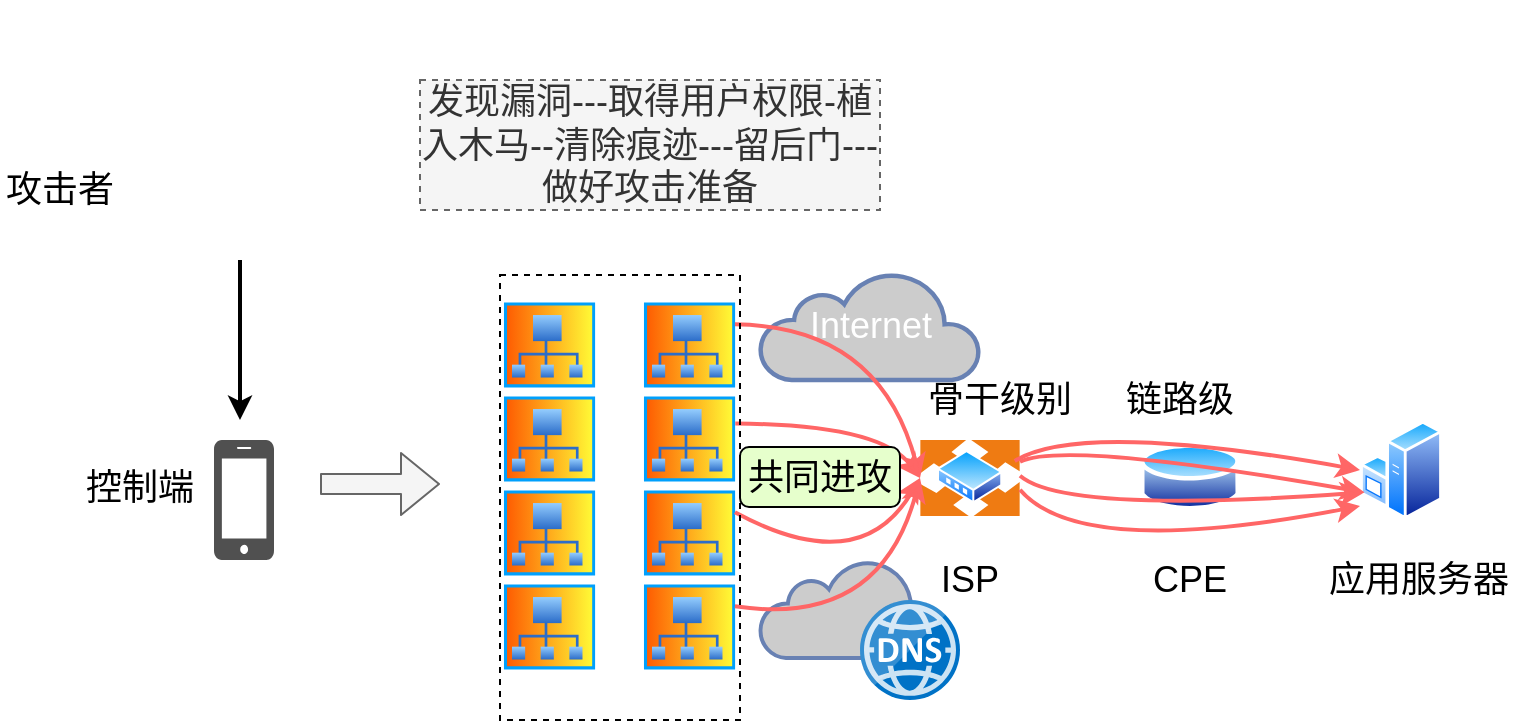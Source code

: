 <mxfile version="13.1.3" type="device"><diagram name="Page-1" id="822b0af5-4adb-64df-f703-e8dfc1f81529"><mxGraphModel dx="793" dy="441" grid="1" gridSize="10" guides="1" tooltips="1" connect="1" arrows="1" fold="1" page="1" pageScale="1" pageWidth="1100" pageHeight="850" background="#ffffff" math="0" shadow="0"><root><mxCell id="0"/><mxCell id="1" parent="0"/><mxCell id="JCqjInkHSpI2YFcrKYXb-1" value="" style="shape=image;html=1;verticalAlign=top;verticalLabelPosition=bottom;labelBackgroundColor=#ffffff;imageAspect=0;aspect=fixed;image=https://cdn1.iconfinder.com/data/icons/software-engineering-and-video-gaming/512/482_brain_hack_hacking_key_mind_Data_Science_Fabrication_Lab-128.png" vertex="1" parent="1"><mxGeometry x="80" y="30" width="128" height="128" as="geometry"/></mxCell><mxCell id="JCqjInkHSpI2YFcrKYXb-3" value="" style="pointerEvents=1;shadow=0;dashed=0;html=1;strokeColor=none;fillColor=#505050;labelPosition=center;verticalLabelPosition=bottom;verticalAlign=top;outlineConnect=0;align=center;shape=mxgraph.office.devices.cell_phone_iphone_proportional;" vertex="1" parent="1"><mxGeometry x="137" y="250" width="30" height="60" as="geometry"/></mxCell><mxCell id="JCqjInkHSpI2YFcrKYXb-5" value="&lt;font style=&quot;font-size: 18px&quot;&gt;Internet&lt;/font&gt;" style="html=1;outlineConnect=0;fillColor=#CCCCCC;strokeColor=#6881B3;gradientColor=none;gradientDirection=north;strokeWidth=2;shape=mxgraph.networks.cloud;fontColor=#ffffff;" vertex="1" parent="1"><mxGeometry x="410" y="166" width="110" height="54" as="geometry"/></mxCell><mxCell id="JCqjInkHSpI2YFcrKYXb-6" value="" style="html=1;outlineConnect=0;fillColor=#CCCCCC;strokeColor=#6881B3;gradientColor=none;gradientDirection=north;strokeWidth=2;shape=mxgraph.networks.cloud;fontColor=#ffffff;" vertex="1" parent="1"><mxGeometry x="410" y="310" width="90" height="49" as="geometry"/></mxCell><mxCell id="JCqjInkHSpI2YFcrKYXb-7" value="" style="aspect=fixed;perimeter=ellipsePerimeter;html=1;align=center;shadow=0;dashed=0;spacingTop=3;image;image=img/lib/active_directory/site_collection.svg;" vertex="1" parent="1"><mxGeometry x="280" y="179" width="50" height="47" as="geometry"/></mxCell><mxCell id="JCqjInkHSpI2YFcrKYXb-8" value="" style="aspect=fixed;perimeter=ellipsePerimeter;html=1;align=center;shadow=0;dashed=0;spacingTop=3;image;image=img/lib/active_directory/site_collection.svg;" vertex="1" parent="1"><mxGeometry x="350" y="179" width="50" height="47" as="geometry"/></mxCell><mxCell id="JCqjInkHSpI2YFcrKYXb-9" value="" style="aspect=fixed;perimeter=ellipsePerimeter;html=1;align=center;shadow=0;dashed=0;spacingTop=3;image;image=img/lib/active_directory/site_collection.svg;" vertex="1" parent="1"><mxGeometry x="280" y="226" width="50" height="47" as="geometry"/></mxCell><mxCell id="JCqjInkHSpI2YFcrKYXb-10" value="" style="aspect=fixed;perimeter=ellipsePerimeter;html=1;align=center;shadow=0;dashed=0;spacingTop=3;image;image=img/lib/active_directory/site_collection.svg;" vertex="1" parent="1"><mxGeometry x="350" y="226" width="50" height="47" as="geometry"/></mxCell><mxCell id="JCqjInkHSpI2YFcrKYXb-11" value="攻击者" style="text;html=1;strokeColor=none;fillColor=none;align=center;verticalAlign=middle;whiteSpace=wrap;rounded=0;fontSize=18;" vertex="1" parent="1"><mxGeometry x="30" y="115" width="60" height="20" as="geometry"/></mxCell><mxCell id="JCqjInkHSpI2YFcrKYXb-12" value="" style="endArrow=classic;html=1;strokeWidth=2;" edge="1" parent="1"><mxGeometry width="50" height="50" relative="1" as="geometry"><mxPoint x="150" y="160" as="sourcePoint"/><mxPoint x="150" y="240" as="targetPoint"/></mxGeometry></mxCell><mxCell id="JCqjInkHSpI2YFcrKYXb-13" value="" style="shape=flexArrow;endArrow=classic;html=1;fillColor=#f5f5f5;strokeColor=#666666;" edge="1" parent="1"><mxGeometry width="50" height="50" relative="1" as="geometry"><mxPoint x="190" y="272" as="sourcePoint"/><mxPoint x="250" y="272" as="targetPoint"/></mxGeometry></mxCell><mxCell id="JCqjInkHSpI2YFcrKYXb-14" value="" style="aspect=fixed;perimeter=ellipsePerimeter;html=1;align=center;shadow=0;dashed=0;spacingTop=3;image;image=img/lib/active_directory/router.svg;" vertex="1" parent="1"><mxGeometry x="490" y="250" width="50" height="38" as="geometry"/></mxCell><mxCell id="JCqjInkHSpI2YFcrKYXb-15" value="" style="aspect=fixed;perimeter=ellipsePerimeter;html=1;align=center;shadow=0;dashed=0;spacingTop=3;image;image=img/lib/active_directory/database.svg;" vertex="1" parent="1"><mxGeometry x="600" y="250" width="50" height="37" as="geometry"/></mxCell><mxCell id="JCqjInkHSpI2YFcrKYXb-16" value="" style="aspect=fixed;perimeter=ellipsePerimeter;html=1;align=center;shadow=0;dashed=0;spacingTop=3;image;image=img/lib/active_directory/windows_server.svg;" vertex="1" parent="1"><mxGeometry x="710" y="240" width="41" height="50" as="geometry"/></mxCell><mxCell id="JCqjInkHSpI2YFcrKYXb-17" value="" style="aspect=fixed;perimeter=ellipsePerimeter;html=1;align=center;shadow=0;dashed=0;spacingTop=3;image;image=img/lib/active_directory/site_collection.svg;" vertex="1" parent="1"><mxGeometry x="280" y="273" width="50" height="47" as="geometry"/></mxCell><mxCell id="JCqjInkHSpI2YFcrKYXb-18" value="" style="aspect=fixed;perimeter=ellipsePerimeter;html=1;align=center;shadow=0;dashed=0;spacingTop=3;image;image=img/lib/active_directory/site_collection.svg;" vertex="1" parent="1"><mxGeometry x="350" y="273" width="50" height="47" as="geometry"/></mxCell><mxCell id="JCqjInkHSpI2YFcrKYXb-19" value="" style="aspect=fixed;perimeter=ellipsePerimeter;html=1;align=center;shadow=0;dashed=0;spacingTop=3;image;image=img/lib/active_directory/site_collection.svg;" vertex="1" parent="1"><mxGeometry x="280" y="320" width="50" height="47" as="geometry"/></mxCell><mxCell id="JCqjInkHSpI2YFcrKYXb-20" value="" style="aspect=fixed;perimeter=ellipsePerimeter;html=1;align=center;shadow=0;dashed=0;spacingTop=3;image;image=img/lib/active_directory/site_collection.svg;" vertex="1" parent="1"><mxGeometry x="350" y="320" width="50" height="47" as="geometry"/></mxCell><mxCell id="JCqjInkHSpI2YFcrKYXb-21" value="" style="endArrow=classic;html=1;exitX=1;exitY=0.25;exitDx=0;exitDy=0;entryX=0;entryY=0.5;entryDx=0;entryDy=0;curved=1;strokeColor=#FF6666;strokeWidth=2;" edge="1" parent="1" source="JCqjInkHSpI2YFcrKYXb-8" target="JCqjInkHSpI2YFcrKYXb-14"><mxGeometry width="50" height="50" relative="1" as="geometry"><mxPoint x="530" y="180" as="sourcePoint"/><mxPoint x="580" y="130" as="targetPoint"/><Array as="points"><mxPoint x="470" y="193"/></Array></mxGeometry></mxCell><mxCell id="JCqjInkHSpI2YFcrKYXb-22" value="" style="endArrow=classic;html=1;exitX=1;exitY=0.25;exitDx=0;exitDy=0;entryX=0;entryY=0.5;entryDx=0;entryDy=0;curved=1;strokeColor=#FF6666;strokeWidth=2;" edge="1" parent="1" target="JCqjInkHSpI2YFcrKYXb-14"><mxGeometry width="50" height="50" relative="1" as="geometry"><mxPoint x="397.642" y="241.767" as="sourcePoint"/><mxPoint x="490" y="318.23" as="targetPoint"/><Array as="points"><mxPoint x="470" y="242.23"/></Array></mxGeometry></mxCell><mxCell id="JCqjInkHSpI2YFcrKYXb-23" value="" style="endArrow=classic;html=1;exitX=1;exitY=0.25;exitDx=0;exitDy=0;entryX=0;entryY=0.5;entryDx=0;entryDy=0;curved=1;strokeColor=#FF6666;strokeWidth=2;" edge="1" parent="1" source="JCqjInkHSpI2YFcrKYXb-18" target="JCqjInkHSpI2YFcrKYXb-14"><mxGeometry width="50" height="50" relative="1" as="geometry"><mxPoint x="520" y="370" as="sourcePoint"/><mxPoint x="570" y="320" as="targetPoint"/><Array as="points"><mxPoint x="460" y="320"/></Array></mxGeometry></mxCell><mxCell id="JCqjInkHSpI2YFcrKYXb-24" value="" style="endArrow=classic;html=1;exitX=1;exitY=0.25;exitDx=0;exitDy=0;entryX=0;entryY=0.5;entryDx=0;entryDy=0;curved=1;strokeColor=#FF6666;strokeWidth=2;" edge="1" parent="1" source="JCqjInkHSpI2YFcrKYXb-20"><mxGeometry width="50" height="50" relative="1" as="geometry"><mxPoint x="520" y="360" as="sourcePoint"/><mxPoint x="490" y="269" as="targetPoint"/><Array as="points"><mxPoint x="470" y="344"/></Array></mxGeometry></mxCell><mxCell id="JCqjInkHSpI2YFcrKYXb-25" value="" style="endArrow=classic;html=1;strokeColor=#FF6666;strokeWidth=2;exitX=1;exitY=0.25;exitDx=0;exitDy=0;entryX=0;entryY=0.5;entryDx=0;entryDy=0;curved=1;" edge="1" parent="1" source="JCqjInkHSpI2YFcrKYXb-14" target="JCqjInkHSpI2YFcrKYXb-16"><mxGeometry width="50" height="50" relative="1" as="geometry"><mxPoint x="600" y="210" as="sourcePoint"/><mxPoint x="650" y="160" as="targetPoint"/><Array as="points"><mxPoint x="570" y="240"/></Array></mxGeometry></mxCell><mxCell id="JCqjInkHSpI2YFcrKYXb-26" value="" style="endArrow=classic;html=1;strokeColor=#FF6666;strokeWidth=2;exitX=1;exitY=0.25;exitDx=0;exitDy=0;entryX=0;entryY=0.75;entryDx=0;entryDy=0;curved=1;" edge="1" parent="1" target="JCqjInkHSpI2YFcrKYXb-16"><mxGeometry width="50" height="50" relative="1" as="geometry"><mxPoint x="540.003" y="260.866" as="sourcePoint"/><mxPoint x="604.929" y="260.407" as="targetPoint"/><Array as="points"><mxPoint x="562.41" y="250"/></Array></mxGeometry></mxCell><mxCell id="JCqjInkHSpI2YFcrKYXb-27" value="" style="endArrow=classic;html=1;strokeColor=#FF6666;strokeWidth=2;exitX=1;exitY=0.25;exitDx=0;exitDy=0;entryX=0;entryY=0.75;entryDx=0;entryDy=0;curved=1;" edge="1" parent="1" target="JCqjInkHSpI2YFcrKYXb-16"><mxGeometry width="50" height="50" relative="1" as="geometry"><mxPoint x="540.003" y="267.866" as="sourcePoint"/><mxPoint x="600" y="275.5" as="targetPoint"/><Array as="points"><mxPoint x="562" y="287"/></Array></mxGeometry></mxCell><mxCell id="JCqjInkHSpI2YFcrKYXb-28" value="" style="endArrow=classic;html=1;strokeColor=#FF6666;strokeWidth=2;exitX=1;exitY=0.25;exitDx=0;exitDy=0;curved=1;" edge="1" parent="1"><mxGeometry width="50" height="50" relative="1" as="geometry"><mxPoint x="540.003" y="274.866" as="sourcePoint"/><mxPoint x="710" y="283" as="targetPoint"/><Array as="points"><mxPoint x="570" y="310"/></Array></mxGeometry></mxCell><mxCell id="JCqjInkHSpI2YFcrKYXb-29" value="&lt;font style=&quot;font-size: 18px&quot;&gt;ISP&lt;/font&gt;" style="text;html=1;strokeColor=none;fillColor=none;align=center;verticalAlign=middle;whiteSpace=wrap;rounded=0;" vertex="1" parent="1"><mxGeometry x="495" y="310" width="40" height="20" as="geometry"/></mxCell><mxCell id="JCqjInkHSpI2YFcrKYXb-30" value="&lt;font style=&quot;font-size: 18px&quot;&gt;CPE&lt;/font&gt;" style="text;html=1;strokeColor=none;fillColor=none;align=center;verticalAlign=middle;whiteSpace=wrap;rounded=0;" vertex="1" parent="1"><mxGeometry x="605" y="310" width="40" height="20" as="geometry"/></mxCell><mxCell id="JCqjInkHSpI2YFcrKYXb-31" value="&lt;font style=&quot;font-size: 18px&quot;&gt;骨干级别&lt;/font&gt;" style="text;html=1;strokeColor=none;fillColor=none;align=center;verticalAlign=middle;whiteSpace=wrap;rounded=0;" vertex="1" parent="1"><mxGeometry x="490" y="220" width="80" height="20" as="geometry"/></mxCell><mxCell id="JCqjInkHSpI2YFcrKYXb-34" value="&lt;font style=&quot;font-size: 18px&quot;&gt;链路级&lt;/font&gt;" style="text;html=1;strokeColor=none;fillColor=none;align=center;verticalAlign=middle;whiteSpace=wrap;rounded=0;" vertex="1" parent="1"><mxGeometry x="590" y="220" width="60" height="20" as="geometry"/></mxCell><mxCell id="JCqjInkHSpI2YFcrKYXb-35" value="共同进攻" style="rounded=1;whiteSpace=wrap;html=1;fontSize=18;fillColor=#E6FFCC;" vertex="1" parent="1"><mxGeometry x="400" y="253.5" width="80" height="30" as="geometry"/></mxCell><mxCell id="JCqjInkHSpI2YFcrKYXb-36" value="&lt;font style=&quot;font-size: 18px&quot;&gt;应用服务器&lt;/font&gt;" style="text;html=1;strokeColor=none;fillColor=none;align=center;verticalAlign=middle;whiteSpace=wrap;rounded=0;" vertex="1" parent="1"><mxGeometry x="690" y="310" width="99" height="20" as="geometry"/></mxCell><mxCell id="JCqjInkHSpI2YFcrKYXb-37" value="" style="aspect=fixed;html=1;points=[];align=center;image;fontSize=12;image=img/lib/mscae/DNS.svg;fillColor=#E6FFCC;" vertex="1" parent="1"><mxGeometry x="460" y="330" width="50" height="50" as="geometry"/></mxCell><mxCell id="JCqjInkHSpI2YFcrKYXb-38" value="控制端" style="text;html=1;strokeColor=none;fillColor=none;align=center;verticalAlign=middle;whiteSpace=wrap;rounded=0;fontSize=18;" vertex="1" parent="1"><mxGeometry x="70" y="263.5" width="60" height="20" as="geometry"/></mxCell><mxCell id="JCqjInkHSpI2YFcrKYXb-39" value="" style="rounded=0;whiteSpace=wrap;html=1;fillColor=none;fontSize=18;dashed=1;" vertex="1" parent="1"><mxGeometry x="280" y="167.5" width="120" height="222.5" as="geometry"/></mxCell><mxCell id="JCqjInkHSpI2YFcrKYXb-41" value="发现漏洞---取得用户权限-植入木马--清除痕迹---留后门---做好攻击准备" style="rounded=0;whiteSpace=wrap;html=1;dashed=1;fillColor=#f5f5f5;fontSize=18;strokeColor=#666666;fontColor=#333333;" vertex="1" parent="1"><mxGeometry x="240" y="70" width="230" height="65" as="geometry"/></mxCell></root></mxGraphModel></diagram></mxfile>